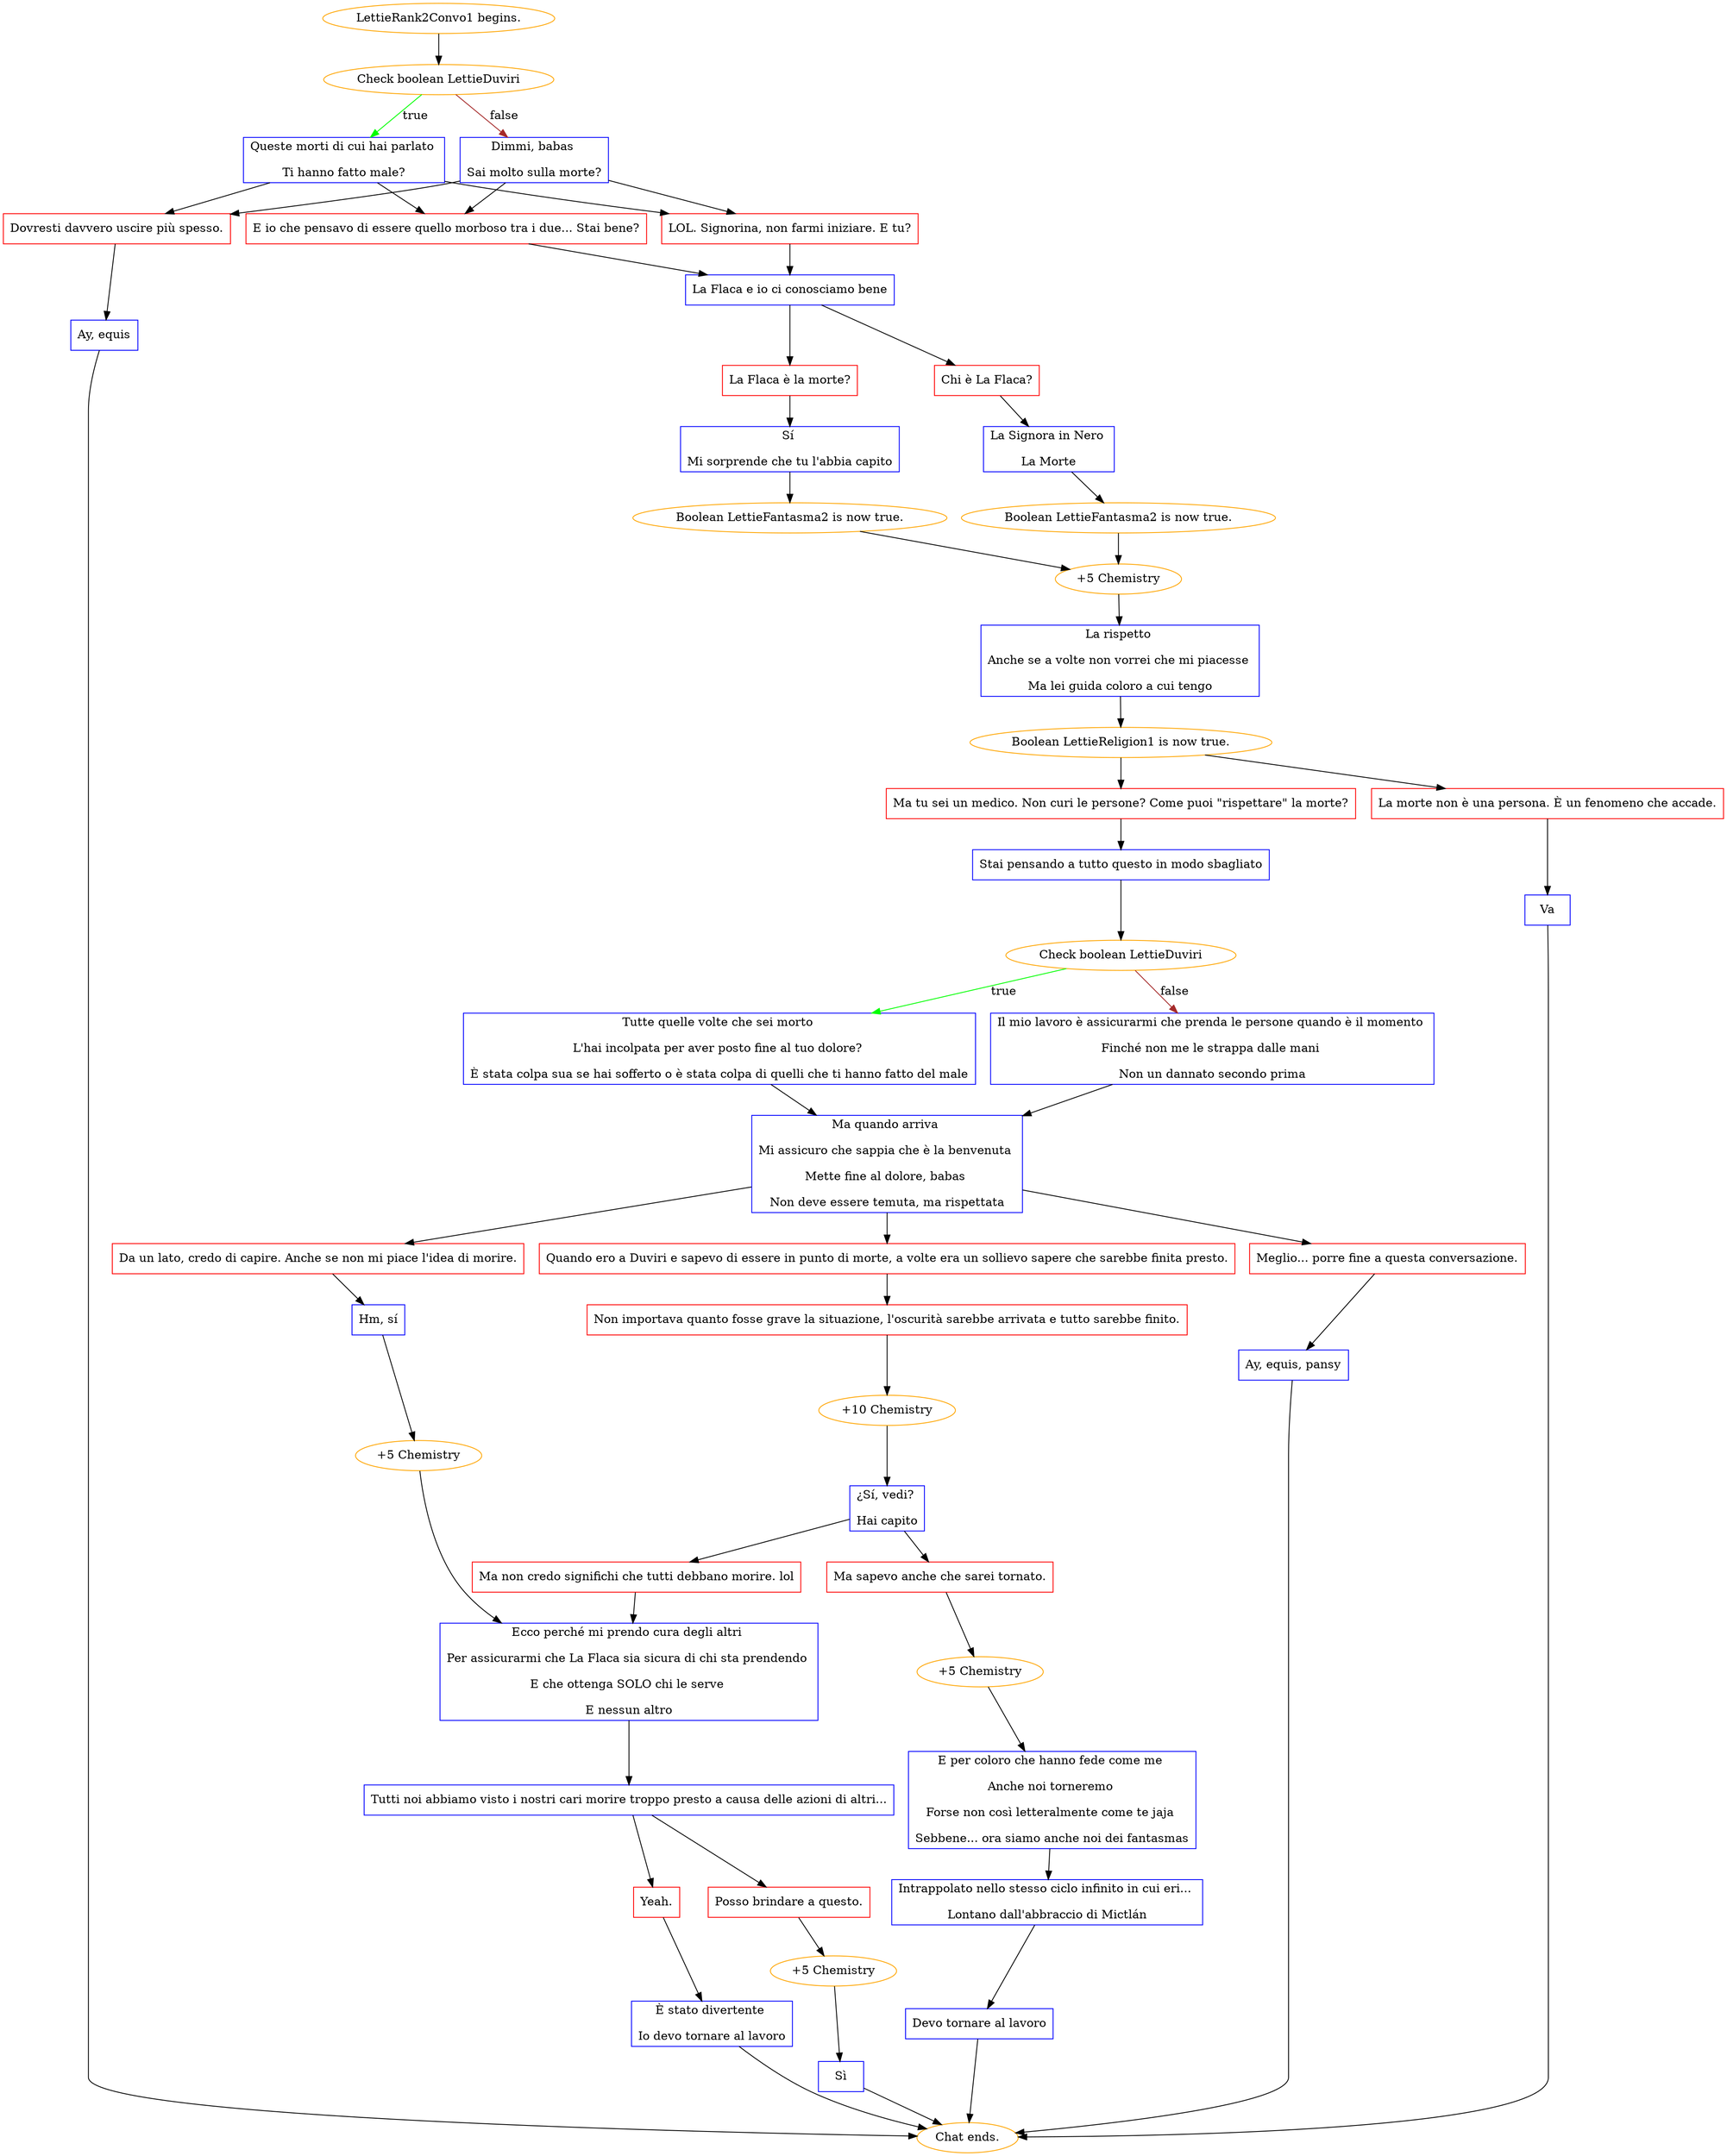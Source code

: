 digraph {
	"LettieRank2Convo1 begins." [color=orange];
		"LettieRank2Convo1 begins." -> j2549990084;
	j2549990084 [label="Check boolean LettieDuviri",color=orange];
		j2549990084 -> j1488337284 [label=true,color=green];
		j2549990084 -> j585704707 [label=false,color=brown];
	j1488337284 [label="Queste morti di cui hai parlato 
Ti hanno fatto male?",shape=box,color=blue];
		j1488337284 -> j3793226303;
		j1488337284 -> j2465918479;
		j1488337284 -> j1096247174;
	j585704707 [label="Dimmi, babas 
Sai molto sulla morte?",shape=box,color=blue];
		j585704707 -> j3793226303;
		j585704707 -> j2465918479;
		j585704707 -> j1096247174;
	j3793226303 [label="E io che pensavo di essere quello morboso tra i due... Stai bene?",shape=box,color=red];
		j3793226303 -> j1279996097;
	j2465918479 [label="LOL. Signorina, non farmi iniziare. E tu?",shape=box,color=red];
		j2465918479 -> j1279996097;
	j1096247174 [label="Dovresti davvero uscire più spesso.",shape=box,color=red];
		j1096247174 -> j1759475013;
	j1279996097 [label="La Flaca e io ci conosciamo bene",shape=box,color=blue];
		j1279996097 -> j757746765;
		j1279996097 -> j3327295238;
	j1759475013 [label="Ay, equis",shape=box,color=blue];
		j1759475013 -> "Chat ends.";
	j757746765 [label="La Flaca è la morte?",shape=box,color=red];
		j757746765 -> j4206611584;
	j3327295238 [label="Chi è La Flaca?",shape=box,color=red];
		j3327295238 -> j3788003827;
	"Chat ends." [color=orange];
	j4206611584 [label="Sí 
Mi sorprende che tu l'abbia capito",shape=box,color=blue];
		j4206611584 -> j492710978;
	j3788003827 [label="La Signora in Nero 
La Morte",shape=box,color=blue];
		j3788003827 -> j713574038;
	j492710978 [label="Boolean LettieFantasma2 is now true.",color=orange];
		j492710978 -> j4053834558;
	j713574038 [label="Boolean LettieFantasma2 is now true.",color=orange];
		j713574038 -> j4053834558;
	j4053834558 [label="+5 Chemistry",color=orange];
		j4053834558 -> j2652650081;
	j2652650081 [label="La rispetto 
Anche se a volte non vorrei che mi piacesse 
Ma lei guida coloro a cui tengo",shape=box,color=blue];
		j2652650081 -> j4268386380;
	j4268386380 [label="Boolean LettieReligion1 is now true.",color=orange];
		j4268386380 -> j3228373142;
		j4268386380 -> j1473213030;
	j3228373142 [label="Ma tu sei un medico. Non curi le persone? Come puoi \"rispettare\" la morte?",shape=box,color=red];
		j3228373142 -> j1787384895;
	j1473213030 [label="La morte non è una persona. È un fenomeno che accade.",shape=box,color=red];
		j1473213030 -> j2547240352;
	j1787384895 [label="Stai pensando a tutto questo in modo sbagliato",shape=box,color=blue];
		j1787384895 -> j4087927951;
	j2547240352 [label="Va",shape=box,color=blue];
		j2547240352 -> "Chat ends.";
	j4087927951 [label="Check boolean LettieDuviri",color=orange];
		j4087927951 -> j755700840 [label=true,color=green];
		j4087927951 -> j2062633351 [label=false,color=brown];
	j755700840 [label="Tutte quelle volte che sei morto 
L'hai incolpata per aver posto fine al tuo dolore? 
È stata colpa sua se hai sofferto o è stata colpa di quelli che ti hanno fatto del male",shape=box,color=blue];
		j755700840 -> j4106809110;
	j2062633351 [label="Il mio lavoro è assicurarmi che prenda le persone quando è il momento 
Finché non me le strappa dalle mani 
Non un dannato secondo prima",shape=box,color=blue];
		j2062633351 -> j4106809110;
	j4106809110 [label="Ma quando arriva 
Mi assicuro che sappia che è la benvenuta 
Mette fine al dolore, babas 
Non deve essere temuta, ma rispettata",shape=box,color=blue];
		j4106809110 -> j4065730010;
		j4106809110 -> j3675701188;
		j4106809110 -> j1867464802;
	j4065730010 [label="Quando ero a Duviri e sapevo di essere in punto di morte, a volte era un sollievo sapere che sarebbe finita presto.",shape=box,color=red];
		j4065730010 -> j740977381;
	j3675701188 [label="Da un lato, credo di capire. Anche se non mi piace l'idea di morire.",shape=box,color=red];
		j3675701188 -> j1709782835;
	j1867464802 [label="Meglio... porre fine a questa conversazione.",shape=box,color=red];
		j1867464802 -> j2893778673;
	j740977381 [label="Non importava quanto fosse grave la situazione, l'oscurità sarebbe arrivata e tutto sarebbe finito.",shape=box,color=red];
		j740977381 -> j2740987149;
	j1709782835 [label="Hm, sí",shape=box,color=blue];
		j1709782835 -> j866453281;
	j2893778673 [label="Ay, equis, pansy",shape=box,color=blue];
		j2893778673 -> "Chat ends.";
	j2740987149 [label="+10 Chemistry",color=orange];
		j2740987149 -> j3524187036;
	j866453281 [label="+5 Chemistry",color=orange];
		j866453281 -> j3803479185;
	j3524187036 [label="¿Sí, vedi? 
Hai capito",shape=box,color=blue];
		j3524187036 -> j2148267112;
		j3524187036 -> j3647665477;
	j3803479185 [label="Ecco perché mi prendo cura degli altri 
Per assicurarmi che La Flaca sia sicura di chi sta prendendo 
E che ottenga SOLO chi le serve 
E nessun altro",shape=box,color=blue];
		j3803479185 -> j2545992894;
	j2148267112 [label="Ma sapevo anche che sarei tornato.",shape=box,color=red];
		j2148267112 -> j1509817284;
	j3647665477 [label="Ma non credo significhi che tutti debbano morire. lol",shape=box,color=red];
		j3647665477 -> j3803479185;
	j2545992894 [label="Tutti noi abbiamo visto i nostri cari morire troppo presto a causa delle azioni di altri...",shape=box,color=blue];
		j2545992894 -> j3839522008;
		j2545992894 -> j4221748593;
	j1509817284 [label="+5 Chemistry",color=orange];
		j1509817284 -> j911547523;
	j3839522008 [label="Yeah.",shape=box,color=red];
		j3839522008 -> j4096976557;
	j4221748593 [label="Posso brindare a questo.",shape=box,color=red];
		j4221748593 -> j2475756239;
	j911547523 [label="E per coloro che hanno fede come me 
Anche noi torneremo 
Forse non così letteralmente come te jaja 
Sebbene... ora siamo anche noi dei fantasmas",shape=box,color=blue];
		j911547523 -> j1942517255;
	j4096976557 [label="È stato divertente 
Io devo tornare al lavoro",shape=box,color=blue];
		j4096976557 -> "Chat ends.";
	j2475756239 [label="+5 Chemistry",color=orange];
		j2475756239 -> j4081070436;
	j1942517255 [label="Intrappolato nello stesso ciclo infinito in cui eri... 
Lontano dall'abbraccio di Mictlán",shape=box,color=blue];
		j1942517255 -> j1870538338;
	j4081070436 [label="Sì",shape=box,color=blue];
		j4081070436 -> "Chat ends.";
	j1870538338 [label="Devo tornare al lavoro",shape=box,color=blue];
		j1870538338 -> "Chat ends.";
}